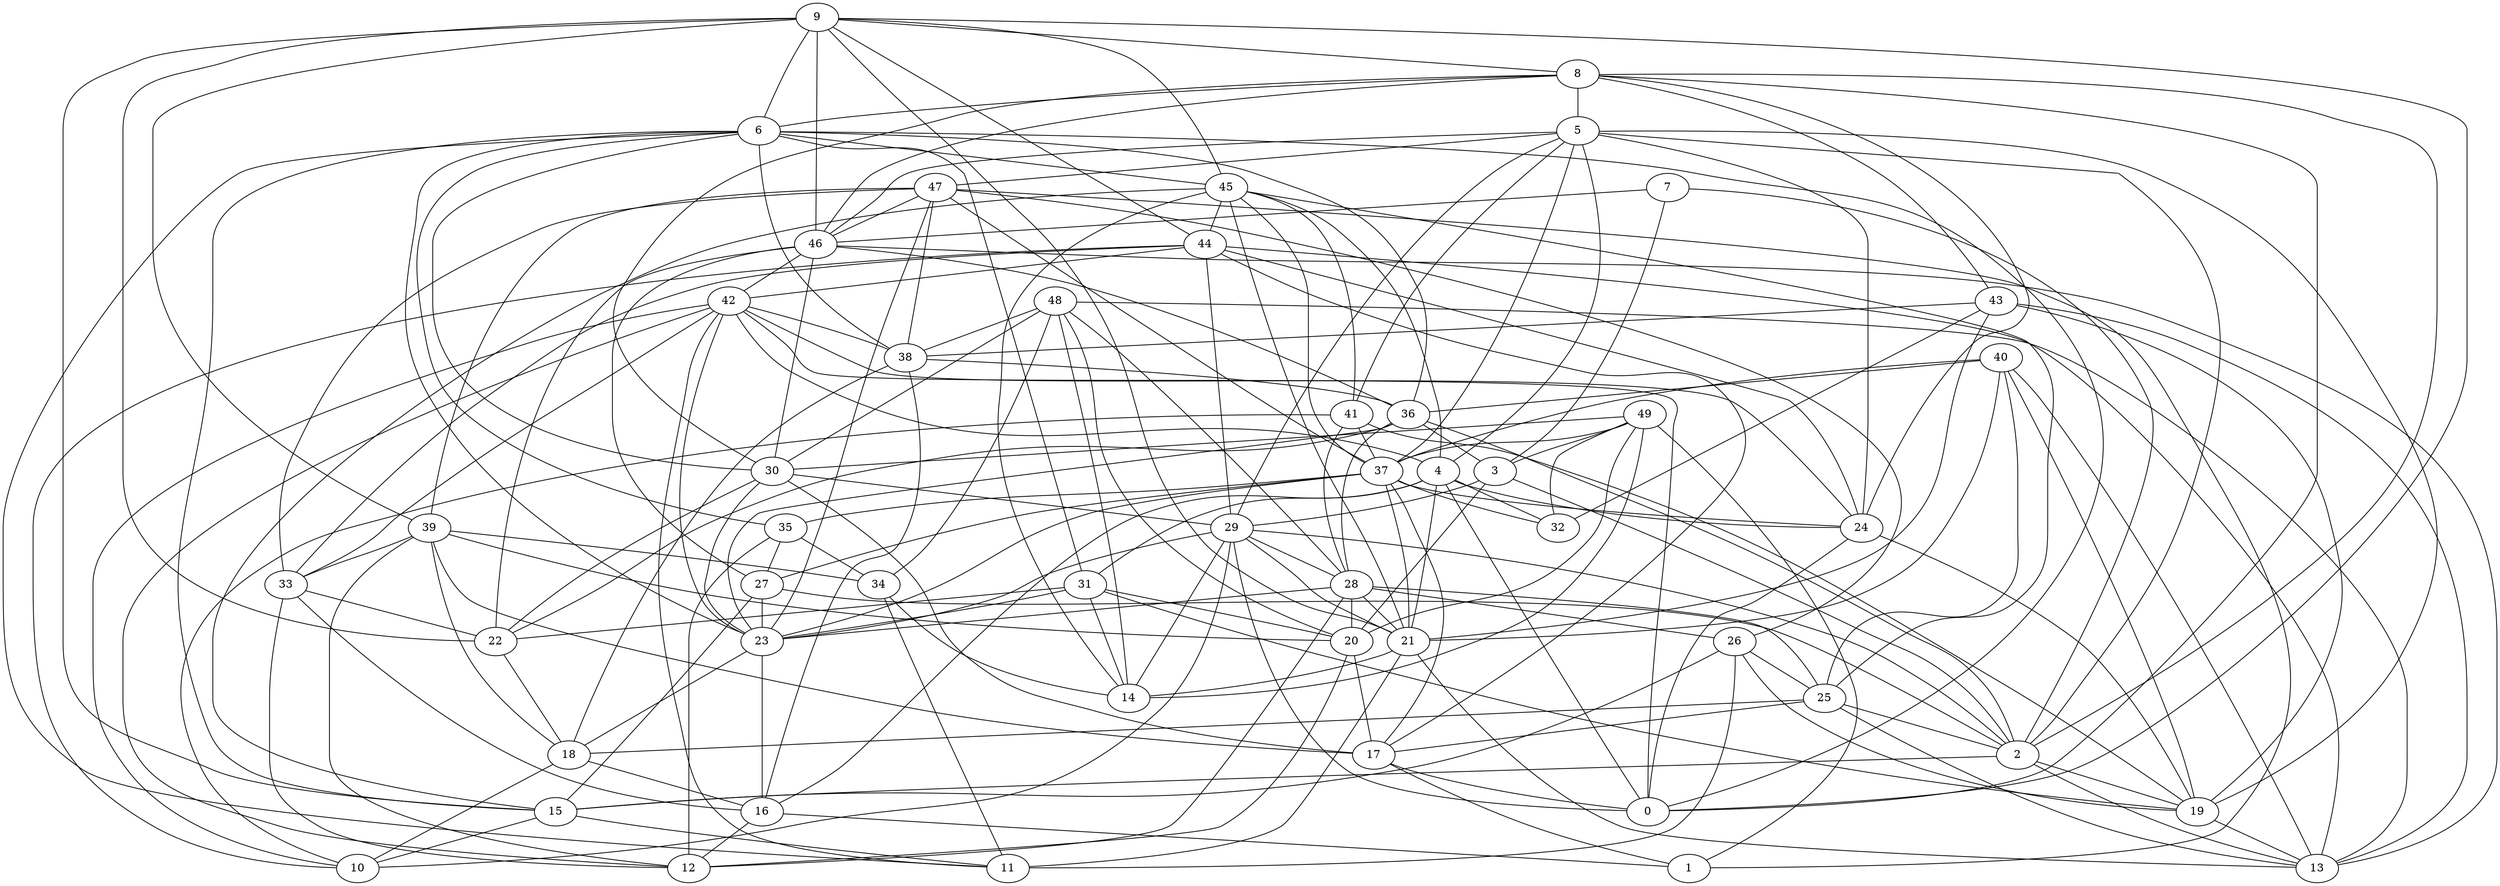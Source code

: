 digraph GG_graph {

subgraph G_graph {
edge [color = black]
"31" -> "20" [dir = none]
"43" -> "38" [dir = none]
"43" -> "19" [dir = none]
"9" -> "15" [dir = none]
"26" -> "15" [dir = none]
"33" -> "12" [dir = none]
"48" -> "20" [dir = none]
"48" -> "13" [dir = none]
"48" -> "30" [dir = none]
"39" -> "34" [dir = none]
"39" -> "17" [dir = none]
"18" -> "10" [dir = none]
"18" -> "16" [dir = none]
"5" -> "2" [dir = none]
"5" -> "41" [dir = none]
"41" -> "28" [dir = none]
"7" -> "3" [dir = none]
"47" -> "37" [dir = none]
"25" -> "18" [dir = none]
"2" -> "19" [dir = none]
"42" -> "11" [dir = none]
"42" -> "12" [dir = none]
"42" -> "4" [dir = none]
"49" -> "14" [dir = none]
"49" -> "3" [dir = none]
"49" -> "1" [dir = none]
"49" -> "37" [dir = none]
"49" -> "30" [dir = none]
"6" -> "0" [dir = none]
"6" -> "23" [dir = none]
"6" -> "30" [dir = none]
"6" -> "45" [dir = none]
"45" -> "15" [dir = none]
"45" -> "4" [dir = none]
"45" -> "44" [dir = none]
"45" -> "41" [dir = none]
"44" -> "24" [dir = none]
"44" -> "17" [dir = none]
"44" -> "29" [dir = none]
"46" -> "27" [dir = none]
"46" -> "36" [dir = none]
"46" -> "42" [dir = none]
"37" -> "32" [dir = none]
"37" -> "35" [dir = none]
"23" -> "16" [dir = none]
"21" -> "11" [dir = none]
"40" -> "13" [dir = none]
"36" -> "22" [dir = none]
"8" -> "2" [dir = none]
"34" -> "11" [dir = none]
"38" -> "18" [dir = none]
"33" -> "16" [dir = none]
"41" -> "10" [dir = none]
"16" -> "12" [dir = none]
"45" -> "21" [dir = none]
"42" -> "38" [dir = none]
"35" -> "34" [dir = none]
"4" -> "0" [dir = none]
"30" -> "22" [dir = none]
"37" -> "24" [dir = none]
"43" -> "21" [dir = none]
"40" -> "19" [dir = none]
"21" -> "14" [dir = none]
"47" -> "26" [dir = none]
"29" -> "23" [dir = none]
"6" -> "31" [dir = none]
"36" -> "3" [dir = none]
"28" -> "20" [dir = none]
"38" -> "16" [dir = none]
"25" -> "2" [dir = none]
"3" -> "2" [dir = none]
"42" -> "23" [dir = none]
"43" -> "13" [dir = none]
"29" -> "10" [dir = none]
"2" -> "15" [dir = none]
"25" -> "13" [dir = none]
"19" -> "13" [dir = none]
"9" -> "22" [dir = none]
"29" -> "2" [dir = none]
"46" -> "13" [dir = none]
"39" -> "18" [dir = none]
"44" -> "33" [dir = none]
"8" -> "24" [dir = none]
"6" -> "15" [dir = none]
"48" -> "34" [dir = none]
"9" -> "21" [dir = none]
"48" -> "28" [dir = none]
"39" -> "33" [dir = none]
"35" -> "12" [dir = none]
"8" -> "5" [dir = none]
"6" -> "38" [dir = none]
"2" -> "13" [dir = none]
"15" -> "11" [dir = none]
"29" -> "0" [dir = none]
"9" -> "6" [dir = none]
"5" -> "47" [dir = none]
"48" -> "38" [dir = none]
"27" -> "2" [dir = none]
"9" -> "44" [dir = none]
"9" -> "8" [dir = none]
"34" -> "14" [dir = none]
"4" -> "16" [dir = none]
"5" -> "24" [dir = none]
"4" -> "21" [dir = none]
"41" -> "37" [dir = none]
"6" -> "36" [dir = none]
"3" -> "20" [dir = none]
"47" -> "46" [dir = none]
"49" -> "20" [dir = none]
"5" -> "19" [dir = none]
"28" -> "25" [dir = none]
"44" -> "13" [dir = none]
"24" -> "0" [dir = none]
"31" -> "19" [dir = none]
"29" -> "14" [dir = none]
"46" -> "30" [dir = none]
"47" -> "33" [dir = none]
"26" -> "25" [dir = none]
"31" -> "23" [dir = none]
"9" -> "0" [dir = none]
"28" -> "21" [dir = none]
"7" -> "2" [dir = none]
"40" -> "25" [dir = none]
"35" -> "27" [dir = none]
"15" -> "10" [dir = none]
"9" -> "46" [dir = none]
"25" -> "17" [dir = none]
"43" -> "32" [dir = none]
"37" -> "21" [dir = none]
"40" -> "21" [dir = none]
"39" -> "20" [dir = none]
"5" -> "29" [dir = none]
"47" -> "23" [dir = none]
"4" -> "31" [dir = none]
"6" -> "11" [dir = none]
"30" -> "29" [dir = none]
"8" -> "43" [dir = none]
"29" -> "21" [dir = none]
"8" -> "30" [dir = none]
"23" -> "18" [dir = none]
"37" -> "23" [dir = none]
"47" -> "39" [dir = none]
"20" -> "17" [dir = none]
"45" -> "37" [dir = none]
"3" -> "29" [dir = none]
"48" -> "14" [dir = none]
"37" -> "17" [dir = none]
"7" -> "46" [dir = none]
"31" -> "14" [dir = none]
"46" -> "22" [dir = none]
"20" -> "12" [dir = none]
"30" -> "23" [dir = none]
"5" -> "37" [dir = none]
"28" -> "23" [dir = none]
"42" -> "0" [dir = none]
"31" -> "22" [dir = none]
"45" -> "14" [dir = none]
"40" -> "36" [dir = none]
"39" -> "12" [dir = none]
"9" -> "39" [dir = none]
"44" -> "10" [dir = none]
"17" -> "1" [dir = none]
"16" -> "1" [dir = none]
"36" -> "2" [dir = none]
"41" -> "19" [dir = none]
"28" -> "26" [dir = none]
"8" -> "46" [dir = none]
"42" -> "24" [dir = none]
"33" -> "22" [dir = none]
"9" -> "45" [dir = none]
"40" -> "37" [dir = none]
"5" -> "46" [dir = none]
"26" -> "19" [dir = none]
"21" -> "13" [dir = none]
"29" -> "28" [dir = none]
"8" -> "6" [dir = none]
"44" -> "42" [dir = none]
"42" -> "33" [dir = none]
"37" -> "27" [dir = none]
"47" -> "38" [dir = none]
"27" -> "15" [dir = none]
"28" -> "12" [dir = none]
"30" -> "17" [dir = none]
"22" -> "18" [dir = none]
"4" -> "32" [dir = none]
"27" -> "23" [dir = none]
"38" -> "36" [dir = none]
"47" -> "1" [dir = none]
"36" -> "28" [dir = none]
"17" -> "0" [dir = none]
"6" -> "35" [dir = none]
"24" -> "19" [dir = none]
"26" -> "11" [dir = none]
"4" -> "24" [dir = none]
"42" -> "10" [dir = none]
"36" -> "23" [dir = none]
"8" -> "0" [dir = none]
"45" -> "25" [dir = none]
"5" -> "4" [dir = none]
"49" -> "32" [dir = none]
}

}
